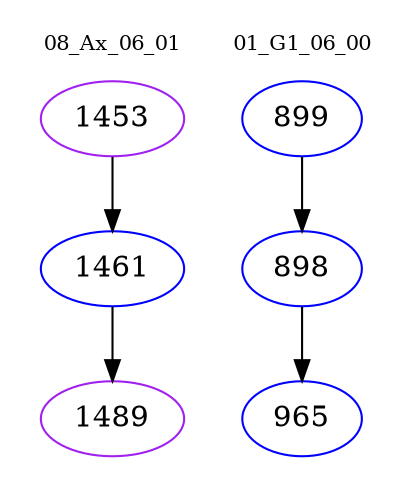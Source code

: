 digraph{
subgraph cluster_0 {
color = white
label = "08_Ax_06_01";
fontsize=10;
T0_1453 [label="1453", color="purple"]
T0_1453 -> T0_1461 [color="black"]
T0_1461 [label="1461", color="blue"]
T0_1461 -> T0_1489 [color="black"]
T0_1489 [label="1489", color="purple"]
}
subgraph cluster_1 {
color = white
label = "01_G1_06_00";
fontsize=10;
T1_899 [label="899", color="blue"]
T1_899 -> T1_898 [color="black"]
T1_898 [label="898", color="blue"]
T1_898 -> T1_965 [color="black"]
T1_965 [label="965", color="blue"]
}
}
